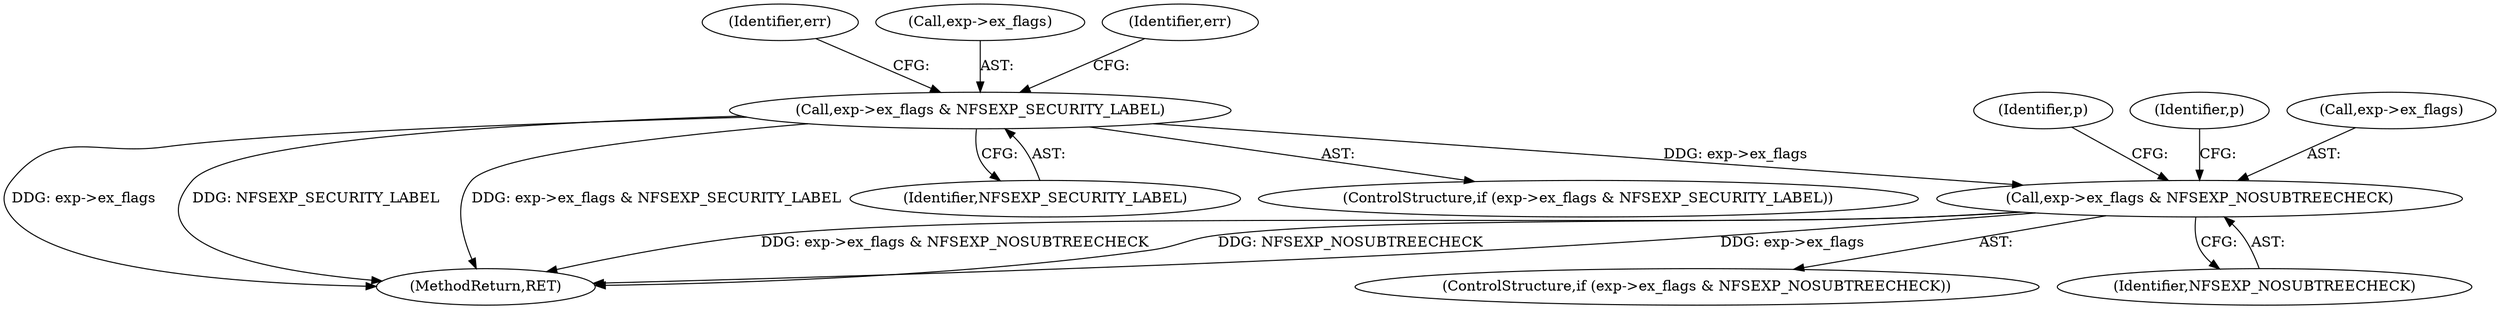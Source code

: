 digraph "0_linux_c70422f760c120480fee4de6c38804c72aa26bc1_12@pointer" {
"1000575" [label="(Call,exp->ex_flags & NFSEXP_NOSUBTREECHECK)"];
"1000346" [label="(Call,exp->ex_flags & NFSEXP_SECURITY_LABEL)"];
"1000583" [label="(Identifier,p)"];
"1000346" [label="(Call,exp->ex_flags & NFSEXP_SECURITY_LABEL)"];
"1000574" [label="(ControlStructure,if (exp->ex_flags & NFSEXP_NOSUBTREECHECK))"];
"1000350" [label="(Identifier,NFSEXP_SECURITY_LABEL)"];
"1000345" [label="(ControlStructure,if (exp->ex_flags & NFSEXP_SECURITY_LABEL))"];
"1000352" [label="(Identifier,err)"];
"1000579" [label="(Identifier,NFSEXP_NOSUBTREECHECK)"];
"1000575" [label="(Call,exp->ex_flags & NFSEXP_NOSUBTREECHECK)"];
"1000590" [label="(Identifier,p)"];
"1000347" [label="(Call,exp->ex_flags)"];
"1001934" [label="(MethodReturn,RET)"];
"1000362" [label="(Identifier,err)"];
"1000576" [label="(Call,exp->ex_flags)"];
"1000575" -> "1000574"  [label="AST: "];
"1000575" -> "1000579"  [label="CFG: "];
"1000576" -> "1000575"  [label="AST: "];
"1000579" -> "1000575"  [label="AST: "];
"1000583" -> "1000575"  [label="CFG: "];
"1000590" -> "1000575"  [label="CFG: "];
"1000575" -> "1001934"  [label="DDG: exp->ex_flags & NFSEXP_NOSUBTREECHECK"];
"1000575" -> "1001934"  [label="DDG: NFSEXP_NOSUBTREECHECK"];
"1000575" -> "1001934"  [label="DDG: exp->ex_flags"];
"1000346" -> "1000575"  [label="DDG: exp->ex_flags"];
"1000346" -> "1000345"  [label="AST: "];
"1000346" -> "1000350"  [label="CFG: "];
"1000347" -> "1000346"  [label="AST: "];
"1000350" -> "1000346"  [label="AST: "];
"1000352" -> "1000346"  [label="CFG: "];
"1000362" -> "1000346"  [label="CFG: "];
"1000346" -> "1001934"  [label="DDG: exp->ex_flags"];
"1000346" -> "1001934"  [label="DDG: NFSEXP_SECURITY_LABEL"];
"1000346" -> "1001934"  [label="DDG: exp->ex_flags & NFSEXP_SECURITY_LABEL"];
}

